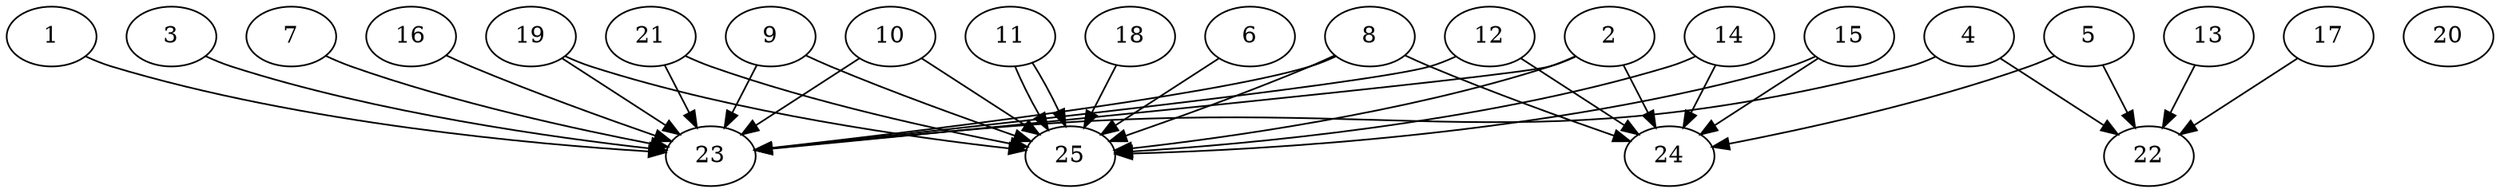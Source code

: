 // DAG automatically generated by daggen at Thu Oct  3 14:00:40 2019
// ./daggen --dot -n 25 --ccr 0.4 --fat 0.9 --regular 0.5 --density 0.6 --mindata 5242880 --maxdata 52428800 
digraph G {
  1 [size="57369600", alpha="0.16", expect_size="22947840"] 
  1 -> 23 [size ="22947840"]
  2 [size="70469120", alpha="0.08", expect_size="28187648"] 
  2 -> 23 [size ="28187648"]
  2 -> 24 [size ="28187648"]
  2 -> 25 [size ="28187648"]
  3 [size="47825920", alpha="0.03", expect_size="19130368"] 
  3 -> 23 [size ="19130368"]
  4 [size="54909440", alpha="0.20", expect_size="21963776"] 
  4 -> 22 [size ="21963776"]
  4 -> 23 [size ="21963776"]
  5 [size="64655360", alpha="0.05", expect_size="25862144"] 
  5 -> 22 [size ="25862144"]
  5 -> 24 [size ="25862144"]
  6 [size="21685760", alpha="0.02", expect_size="8674304"] 
  6 -> 25 [size ="8674304"]
  7 [size="97277440", alpha="0.07", expect_size="38910976"] 
  7 -> 23 [size ="38910976"]
  8 [size="130506240", alpha="0.13", expect_size="52202496"] 
  8 -> 23 [size ="52202496"]
  8 -> 24 [size ="52202496"]
  8 -> 25 [size ="52202496"]
  9 [size="20037120", alpha="0.05", expect_size="8014848"] 
  9 -> 23 [size ="8014848"]
  9 -> 25 [size ="8014848"]
  10 [size="101693440", alpha="0.20", expect_size="40677376"] 
  10 -> 23 [size ="40677376"]
  10 -> 25 [size ="40677376"]
  11 [size="25646080", alpha="0.19", expect_size="10258432"] 
  11 -> 25 [size ="10258432"]
  11 -> 25 [size ="10258432"]
  12 [size="118661120", alpha="0.07", expect_size="47464448"] 
  12 -> 23 [size ="47464448"]
  12 -> 24 [size ="47464448"]
  13 [size="48268800", alpha="0.14", expect_size="19307520"] 
  13 -> 22 [size ="19307520"]
  14 [size="63710720", alpha="0.10", expect_size="25484288"] 
  14 -> 24 [size ="25484288"]
  14 -> 25 [size ="25484288"]
  15 [size="62937600", alpha="0.07", expect_size="25175040"] 
  15 -> 24 [size ="25175040"]
  15 -> 25 [size ="25175040"]
  16 [size="94041600", alpha="0.08", expect_size="37616640"] 
  16 -> 23 [size ="37616640"]
  17 [size="103288320", alpha="0.13", expect_size="41315328"] 
  17 -> 22 [size ="41315328"]
  18 [size="24901120", alpha="0.19", expect_size="9960448"] 
  18 -> 25 [size ="9960448"]
  19 [size="99450880", alpha="0.13", expect_size="39780352"] 
  19 -> 23 [size ="39780352"]
  19 -> 25 [size ="39780352"]
  20 [size="129623040", alpha="0.12", expect_size="51849216"] 
  21 [size="126950400", alpha="0.17", expect_size="50780160"] 
  21 -> 23 [size ="50780160"]
  21 -> 25 [size ="50780160"]
  22 [size="120404480", alpha="0.13", expect_size="48161792"] 
  23 [size="46494720", alpha="0.14", expect_size="18597888"] 
  24 [size="129372160", alpha="0.03", expect_size="51748864"] 
  25 [size="69593600", alpha="0.00", expect_size="27837440"] 
}

